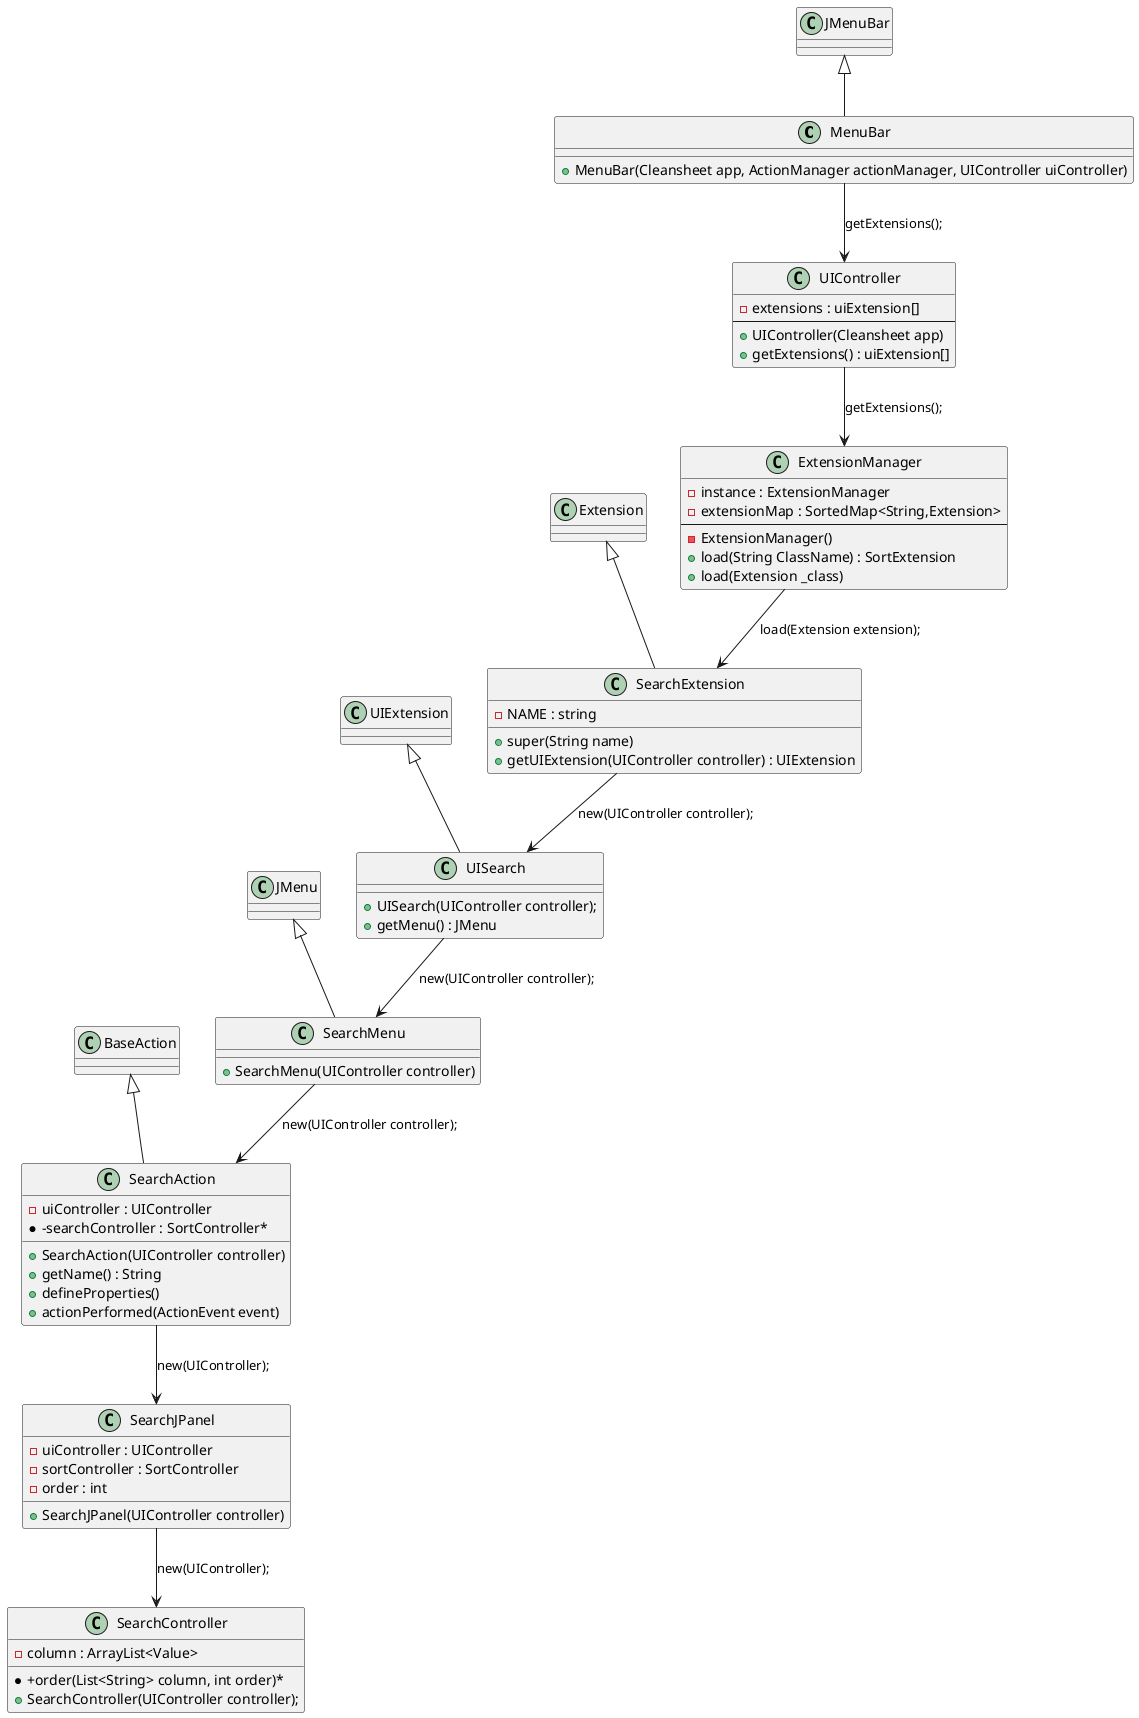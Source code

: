  @startuml doc-files/search_class_diagram.png
class MenuBar {
	+MenuBar(Cleansheet app, ActionManager actionManager, UIController uiController)
}

class JMenuBar {
}

class UIController {
	-extensions : uiExtension[]
	--
	+UIController(Cleansheet app)
	+getExtensions() : uiExtension[]
}

class ExtensionManager {
	-instance : ExtensionManager
	-extensionMap : SortedMap<String,Extension>
	--
	-ExtensionManager()
	+load(String ClassName) : SortExtension
	+load(Extension _class)
}

class Extension{
}

class SearchExtension{
	-NAME : string
	+super(String name)
	+getUIExtension(UIController controller) : UIExtension
}

class UIExtension{
}

class UISearch{
	+UISearch(UIController controller);
	+getMenu() : JMenu
}

class JMenu{
}

class SearchMenu{
	+SearchMenu(UIController controller)
}

class BaseAction{
}

class SearchAction{
	-uiController : UIController
	*-searchController : SortController*
	+SearchAction(UIController controller)
	+getName() : String
	+defineProperties()
	+actionPerformed(ActionEvent event)
}

class SearchJPanel{
	-uiController : UIController
	-sortController : SortController
	-order : int
	+SearchJPanel(UIController controller)
}


class SearchController{
	-column : ArrayList<Value>
	*+order(List<String> column, int order)*
	+SearchController(UIController controller);
}




JMenuBar <|-- MenuBar
Extension <|-- SearchExtension
UIExtension <|-- UISearch
JMenu <|-- SearchMenu
BaseAction <|-- SearchAction

MenuBar --> UIController : getExtensions();
UIController --> ExtensionManager : getExtensions();
ExtensionManager --> SearchExtension : load(Extension extension);
SearchExtension --> UISearch : new(UIController controller);
UISearch --> SearchMenu : new(UIController controller);
SearchMenu --> SearchAction : new(UIController controller);
SearchAction --> SearchJPanel : new(UIController);
SearchJPanel --> SearchController : new(UIController);


  @enduml